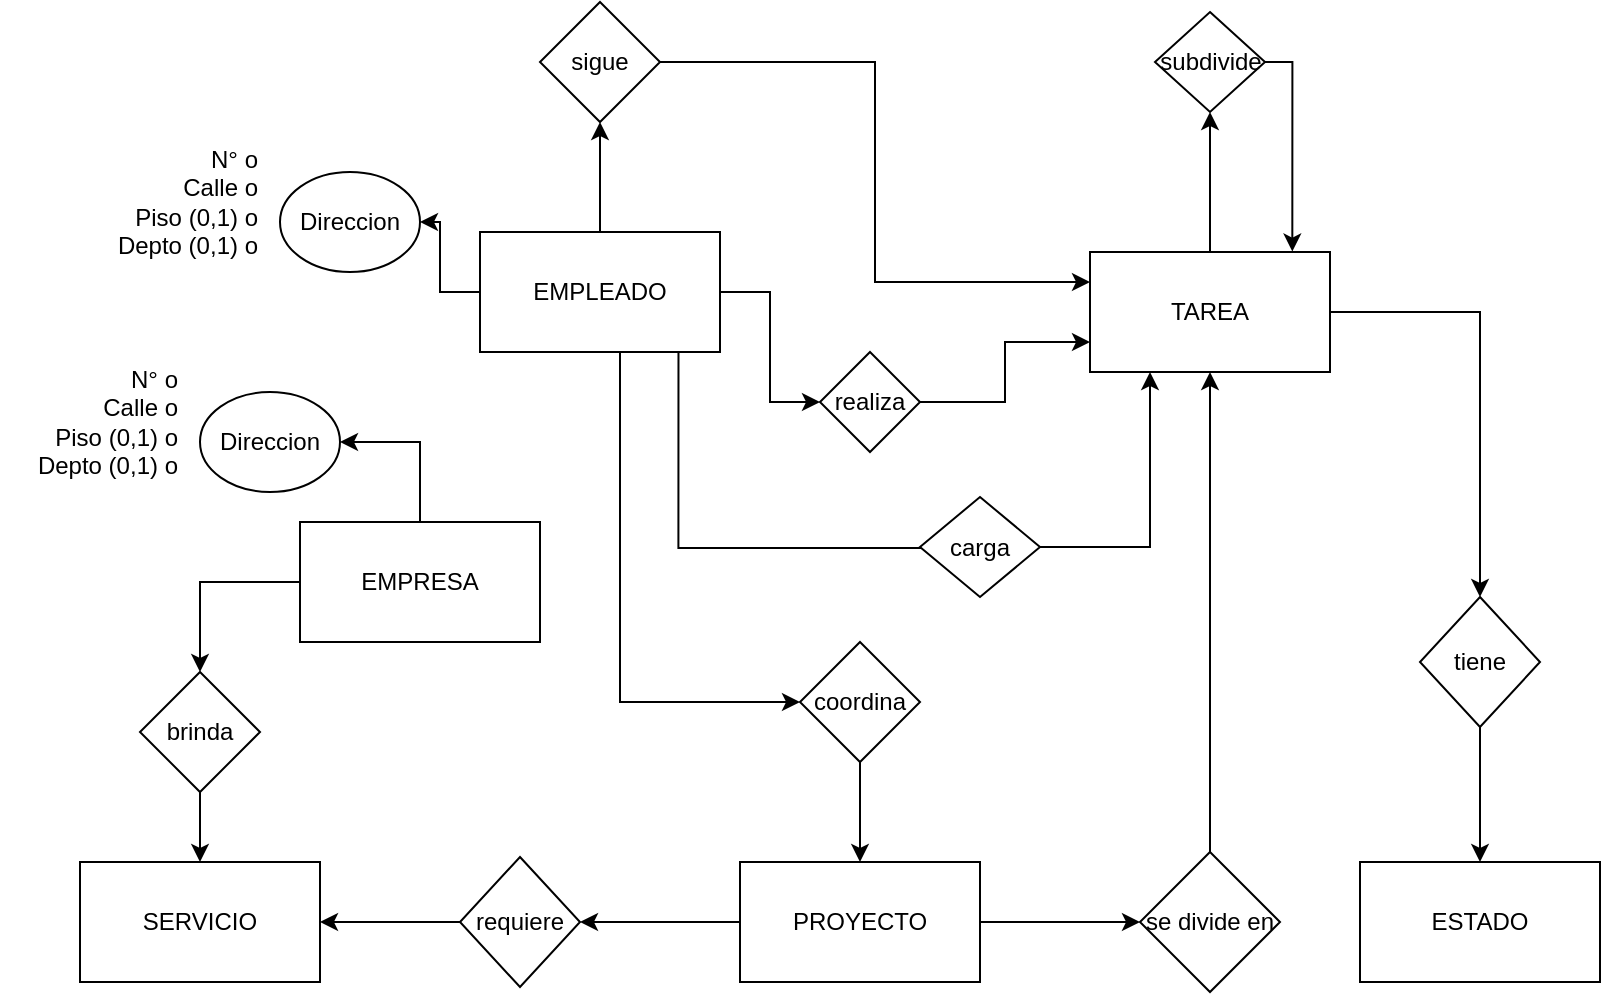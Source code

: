 <mxfile version="24.7.8">
  <diagram name="Página-1" id="ib5yzXk2F002rAM5LGfO">
    <mxGraphModel dx="1100" dy="665" grid="1" gridSize="10" guides="1" tooltips="1" connect="1" arrows="1" fold="1" page="1" pageScale="1" pageWidth="827" pageHeight="1169" math="0" shadow="0">
      <root>
        <mxCell id="0" />
        <mxCell id="1" parent="0" />
        <mxCell id="wdIDFsuDFgxoeWHDSyMu-3" value="" style="edgeStyle=orthogonalEdgeStyle;rounded=0;orthogonalLoop=1;jettySize=auto;html=1;" edge="1" parent="1" source="wdIDFsuDFgxoeWHDSyMu-1" target="wdIDFsuDFgxoeWHDSyMu-2">
          <mxGeometry relative="1" as="geometry">
            <Array as="points">
              <mxPoint x="310" y="395" />
            </Array>
          </mxGeometry>
        </mxCell>
        <mxCell id="wdIDFsuDFgxoeWHDSyMu-23" value="" style="edgeStyle=orthogonalEdgeStyle;rounded=0;orthogonalLoop=1;jettySize=auto;html=1;exitX=0.827;exitY=1;exitDx=0;exitDy=0;exitPerimeter=0;" edge="1" parent="1" source="wdIDFsuDFgxoeWHDSyMu-1">
          <mxGeometry relative="1" as="geometry">
            <mxPoint x="340.0" y="255" as="sourcePoint" />
            <mxPoint x="500.63" y="318" as="targetPoint" />
            <Array as="points">
              <mxPoint x="339" y="318" />
            </Array>
          </mxGeometry>
        </mxCell>
        <mxCell id="wdIDFsuDFgxoeWHDSyMu-32" value="" style="edgeStyle=orthogonalEdgeStyle;rounded=0;orthogonalLoop=1;jettySize=auto;html=1;" edge="1" parent="1" source="wdIDFsuDFgxoeWHDSyMu-1" target="wdIDFsuDFgxoeWHDSyMu-31">
          <mxGeometry relative="1" as="geometry" />
        </mxCell>
        <mxCell id="wdIDFsuDFgxoeWHDSyMu-38" value="" style="edgeStyle=orthogonalEdgeStyle;rounded=0;orthogonalLoop=1;jettySize=auto;html=1;" edge="1" parent="1" source="wdIDFsuDFgxoeWHDSyMu-1" target="wdIDFsuDFgxoeWHDSyMu-26">
          <mxGeometry relative="1" as="geometry" />
        </mxCell>
        <mxCell id="wdIDFsuDFgxoeWHDSyMu-41" style="edgeStyle=orthogonalEdgeStyle;rounded=0;orthogonalLoop=1;jettySize=auto;html=1;entryX=1;entryY=0.5;entryDx=0;entryDy=0;" edge="1" parent="1" source="wdIDFsuDFgxoeWHDSyMu-1" target="wdIDFsuDFgxoeWHDSyMu-39">
          <mxGeometry relative="1" as="geometry" />
        </mxCell>
        <mxCell id="wdIDFsuDFgxoeWHDSyMu-1" value="EMPLEADO" style="whiteSpace=wrap;html=1;" vertex="1" parent="1">
          <mxGeometry x="240" y="160" width="120" height="60" as="geometry" />
        </mxCell>
        <mxCell id="wdIDFsuDFgxoeWHDSyMu-5" value="" style="edgeStyle=orthogonalEdgeStyle;rounded=0;orthogonalLoop=1;jettySize=auto;html=1;" edge="1" parent="1" source="wdIDFsuDFgxoeWHDSyMu-2" target="wdIDFsuDFgxoeWHDSyMu-4">
          <mxGeometry relative="1" as="geometry" />
        </mxCell>
        <mxCell id="wdIDFsuDFgxoeWHDSyMu-2" value="coordina" style="rhombus;whiteSpace=wrap;html=1;" vertex="1" parent="1">
          <mxGeometry x="400" y="365" width="60" height="60" as="geometry" />
        </mxCell>
        <mxCell id="wdIDFsuDFgxoeWHDSyMu-8" value="" style="edgeStyle=orthogonalEdgeStyle;rounded=0;orthogonalLoop=1;jettySize=auto;html=1;" edge="1" parent="1" source="wdIDFsuDFgxoeWHDSyMu-4" target="wdIDFsuDFgxoeWHDSyMu-7">
          <mxGeometry relative="1" as="geometry" />
        </mxCell>
        <mxCell id="wdIDFsuDFgxoeWHDSyMu-16" value="" style="edgeStyle=orthogonalEdgeStyle;rounded=0;orthogonalLoop=1;jettySize=auto;html=1;" edge="1" parent="1" source="wdIDFsuDFgxoeWHDSyMu-4" target="wdIDFsuDFgxoeWHDSyMu-15">
          <mxGeometry relative="1" as="geometry" />
        </mxCell>
        <mxCell id="wdIDFsuDFgxoeWHDSyMu-4" value="PROYECTO" style="whiteSpace=wrap;html=1;" vertex="1" parent="1">
          <mxGeometry x="370" y="475" width="120" height="60" as="geometry" />
        </mxCell>
        <mxCell id="wdIDFsuDFgxoeWHDSyMu-19" value="" style="edgeStyle=orthogonalEdgeStyle;rounded=0;orthogonalLoop=1;jettySize=auto;html=1;" edge="1" parent="1" source="wdIDFsuDFgxoeWHDSyMu-6" target="wdIDFsuDFgxoeWHDSyMu-18">
          <mxGeometry relative="1" as="geometry" />
        </mxCell>
        <mxCell id="wdIDFsuDFgxoeWHDSyMu-35" value="" style="edgeStyle=orthogonalEdgeStyle;rounded=0;orthogonalLoop=1;jettySize=auto;html=1;" edge="1" parent="1" source="wdIDFsuDFgxoeWHDSyMu-6" target="wdIDFsuDFgxoeWHDSyMu-34">
          <mxGeometry relative="1" as="geometry" />
        </mxCell>
        <mxCell id="wdIDFsuDFgxoeWHDSyMu-6" value="TAREA" style="whiteSpace=wrap;html=1;" vertex="1" parent="1">
          <mxGeometry x="545" y="170" width="120" height="60" as="geometry" />
        </mxCell>
        <mxCell id="wdIDFsuDFgxoeWHDSyMu-9" value="" style="edgeStyle=orthogonalEdgeStyle;rounded=0;orthogonalLoop=1;jettySize=auto;html=1;" edge="1" parent="1" source="wdIDFsuDFgxoeWHDSyMu-7" target="wdIDFsuDFgxoeWHDSyMu-6">
          <mxGeometry relative="1" as="geometry" />
        </mxCell>
        <mxCell id="wdIDFsuDFgxoeWHDSyMu-7" value="se divide en" style="rhombus;whiteSpace=wrap;html=1;" vertex="1" parent="1">
          <mxGeometry x="570" y="470" width="70" height="70" as="geometry" />
        </mxCell>
        <mxCell id="wdIDFsuDFgxoeWHDSyMu-10" value="SERVICIO" style="whiteSpace=wrap;html=1;" vertex="1" parent="1">
          <mxGeometry x="40" y="475" width="120" height="60" as="geometry" />
        </mxCell>
        <mxCell id="wdIDFsuDFgxoeWHDSyMu-13" value="" style="edgeStyle=orthogonalEdgeStyle;rounded=0;orthogonalLoop=1;jettySize=auto;html=1;" edge="1" parent="1" source="wdIDFsuDFgxoeWHDSyMu-11" target="wdIDFsuDFgxoeWHDSyMu-12">
          <mxGeometry relative="1" as="geometry" />
        </mxCell>
        <mxCell id="wdIDFsuDFgxoeWHDSyMu-45" style="edgeStyle=orthogonalEdgeStyle;rounded=0;orthogonalLoop=1;jettySize=auto;html=1;entryX=1;entryY=0.5;entryDx=0;entryDy=0;" edge="1" parent="1" source="wdIDFsuDFgxoeWHDSyMu-11" target="wdIDFsuDFgxoeWHDSyMu-43">
          <mxGeometry relative="1" as="geometry" />
        </mxCell>
        <mxCell id="wdIDFsuDFgxoeWHDSyMu-11" value="EMPRESA" style="whiteSpace=wrap;html=1;" vertex="1" parent="1">
          <mxGeometry x="150" y="305" width="120" height="60" as="geometry" />
        </mxCell>
        <mxCell id="wdIDFsuDFgxoeWHDSyMu-14" value="" style="edgeStyle=orthogonalEdgeStyle;rounded=0;orthogonalLoop=1;jettySize=auto;html=1;" edge="1" parent="1" source="wdIDFsuDFgxoeWHDSyMu-12" target="wdIDFsuDFgxoeWHDSyMu-10">
          <mxGeometry relative="1" as="geometry" />
        </mxCell>
        <mxCell id="wdIDFsuDFgxoeWHDSyMu-12" value="brinda" style="rhombus;whiteSpace=wrap;html=1;" vertex="1" parent="1">
          <mxGeometry x="70" y="380" width="60" height="60" as="geometry" />
        </mxCell>
        <mxCell id="wdIDFsuDFgxoeWHDSyMu-17" value="" style="edgeStyle=orthogonalEdgeStyle;rounded=0;orthogonalLoop=1;jettySize=auto;html=1;" edge="1" parent="1" source="wdIDFsuDFgxoeWHDSyMu-15" target="wdIDFsuDFgxoeWHDSyMu-10">
          <mxGeometry relative="1" as="geometry" />
        </mxCell>
        <mxCell id="wdIDFsuDFgxoeWHDSyMu-15" value="requiere" style="rhombus;whiteSpace=wrap;html=1;" vertex="1" parent="1">
          <mxGeometry x="230" y="472.5" width="60" height="65" as="geometry" />
        </mxCell>
        <mxCell id="wdIDFsuDFgxoeWHDSyMu-21" value="" style="edgeStyle=orthogonalEdgeStyle;rounded=0;orthogonalLoop=1;jettySize=auto;html=1;" edge="1" parent="1" source="wdIDFsuDFgxoeWHDSyMu-18" target="wdIDFsuDFgxoeWHDSyMu-20">
          <mxGeometry relative="1" as="geometry" />
        </mxCell>
        <mxCell id="wdIDFsuDFgxoeWHDSyMu-18" value="tiene" style="rhombus;whiteSpace=wrap;html=1;" vertex="1" parent="1">
          <mxGeometry x="710" y="342.5" width="60" height="65" as="geometry" />
        </mxCell>
        <mxCell id="wdIDFsuDFgxoeWHDSyMu-20" value="ESTADO" style="whiteSpace=wrap;html=1;" vertex="1" parent="1">
          <mxGeometry x="680" y="475" width="120" height="60" as="geometry" />
        </mxCell>
        <mxCell id="wdIDFsuDFgxoeWHDSyMu-25" style="edgeStyle=orthogonalEdgeStyle;rounded=0;orthogonalLoop=1;jettySize=auto;html=1;entryX=0.25;entryY=1;entryDx=0;entryDy=0;" edge="1" parent="1" source="wdIDFsuDFgxoeWHDSyMu-22" target="wdIDFsuDFgxoeWHDSyMu-6">
          <mxGeometry relative="1" as="geometry" />
        </mxCell>
        <mxCell id="wdIDFsuDFgxoeWHDSyMu-22" value="carga" style="rhombus;whiteSpace=wrap;html=1;" vertex="1" parent="1">
          <mxGeometry x="460" y="292.5" width="60" height="50" as="geometry" />
        </mxCell>
        <mxCell id="wdIDFsuDFgxoeWHDSyMu-30" style="edgeStyle=orthogonalEdgeStyle;rounded=0;orthogonalLoop=1;jettySize=auto;html=1;entryX=0;entryY=0.75;entryDx=0;entryDy=0;" edge="1" parent="1" source="wdIDFsuDFgxoeWHDSyMu-26" target="wdIDFsuDFgxoeWHDSyMu-6">
          <mxGeometry relative="1" as="geometry" />
        </mxCell>
        <mxCell id="wdIDFsuDFgxoeWHDSyMu-26" value="realiza" style="rhombus;whiteSpace=wrap;html=1;" vertex="1" parent="1">
          <mxGeometry x="410" y="220" width="50" height="50" as="geometry" />
        </mxCell>
        <mxCell id="wdIDFsuDFgxoeWHDSyMu-33" style="edgeStyle=orthogonalEdgeStyle;rounded=0;orthogonalLoop=1;jettySize=auto;html=1;entryX=0;entryY=0.25;entryDx=0;entryDy=0;" edge="1" parent="1" source="wdIDFsuDFgxoeWHDSyMu-31" target="wdIDFsuDFgxoeWHDSyMu-6">
          <mxGeometry relative="1" as="geometry" />
        </mxCell>
        <mxCell id="wdIDFsuDFgxoeWHDSyMu-31" value="sigue" style="rhombus;whiteSpace=wrap;html=1;" vertex="1" parent="1">
          <mxGeometry x="270" y="45" width="60" height="60" as="geometry" />
        </mxCell>
        <mxCell id="wdIDFsuDFgxoeWHDSyMu-34" value="subdivide" style="rhombus;whiteSpace=wrap;html=1;" vertex="1" parent="1">
          <mxGeometry x="577.5" y="50" width="55" height="50" as="geometry" />
        </mxCell>
        <mxCell id="wdIDFsuDFgxoeWHDSyMu-37" style="edgeStyle=orthogonalEdgeStyle;rounded=0;orthogonalLoop=1;jettySize=auto;html=1;entryX=0.843;entryY=-0.004;entryDx=0;entryDy=0;entryPerimeter=0;" edge="1" parent="1" source="wdIDFsuDFgxoeWHDSyMu-34" target="wdIDFsuDFgxoeWHDSyMu-6">
          <mxGeometry relative="1" as="geometry">
            <Array as="points">
              <mxPoint x="646" y="75" />
            </Array>
          </mxGeometry>
        </mxCell>
        <mxCell id="wdIDFsuDFgxoeWHDSyMu-39" value="Direccion" style="ellipse;whiteSpace=wrap;html=1;" vertex="1" parent="1">
          <mxGeometry x="140" y="130" width="70" height="50" as="geometry" />
        </mxCell>
        <mxCell id="wdIDFsuDFgxoeWHDSyMu-42" value="N° o&lt;div&gt;Calle o&lt;/div&gt;&lt;div&gt;Piso (0,1) o&lt;/div&gt;&lt;div&gt;Depto (0,1) o&lt;/div&gt;" style="text;html=1;align=right;verticalAlign=middle;resizable=0;points=[];autosize=1;strokeColor=none;fillColor=none;" vertex="1" parent="1">
          <mxGeometry x="40" y="110" width="90" height="70" as="geometry" />
        </mxCell>
        <mxCell id="wdIDFsuDFgxoeWHDSyMu-43" value="Direccion" style="ellipse;whiteSpace=wrap;html=1;" vertex="1" parent="1">
          <mxGeometry x="100" y="240" width="70" height="50" as="geometry" />
        </mxCell>
        <mxCell id="wdIDFsuDFgxoeWHDSyMu-44" value="N° o&lt;div&gt;Calle o&lt;/div&gt;&lt;div&gt;Piso (0,1) o&lt;/div&gt;&lt;div&gt;Depto (0,1) o&lt;/div&gt;" style="text;html=1;align=right;verticalAlign=middle;resizable=0;points=[];autosize=1;strokeColor=none;fillColor=none;" vertex="1" parent="1">
          <mxGeometry y="220" width="90" height="70" as="geometry" />
        </mxCell>
      </root>
    </mxGraphModel>
  </diagram>
</mxfile>
